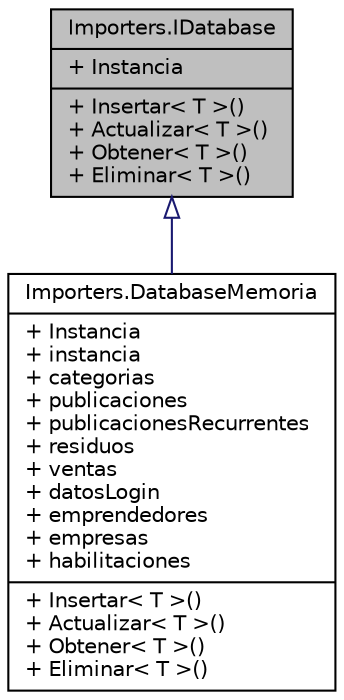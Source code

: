 digraph "Importers.IDatabase"
{
 // INTERACTIVE_SVG=YES
 // LATEX_PDF_SIZE
  edge [fontname="Helvetica",fontsize="10",labelfontname="Helvetica",labelfontsize="10"];
  node [fontname="Helvetica",fontsize="10",shape=record];
  Node1 [label="{Importers.IDatabase\n|+ Instancia\l|+ Insertar\< T \>()\l+ Actualizar\< T \>()\l+ Obtener\< T \>()\l+ Eliminar\< T \>()\l}",height=0.2,width=0.4,color="black", fillcolor="grey75", style="filled", fontcolor="black",tooltip="Interaz de acceso a la base de datos."];
  Node1 -> Node2 [dir="back",color="midnightblue",fontsize="10",style="solid",arrowtail="onormal",fontname="Helvetica"];
  Node2 [label="{Importers.DatabaseMemoria\n|+ Instancia\l+ instancia\l+ categorias\l+ publicaciones\l+ publicacionesRecurrentes\l+ residuos\l+ ventas\l+ datosLogin\l+ emprendedores\l+ empresas\l+ habilitaciones\l|+ Insertar\< T \>()\l+ Actualizar\< T \>()\l+ Obtener\< T \>()\l+ Eliminar\< T \>()\l}",height=0.2,width=0.4,color="black", fillcolor="white", style="filled",URL="$classImporters_1_1DatabaseMemoria.html",tooltip="Esta clase manejara la logica cercana al acceso a la base de datos."];
}
